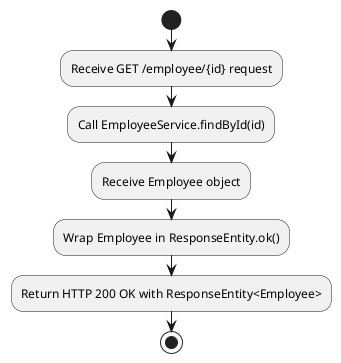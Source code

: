@startuml
start
:Receive GET /employee/{id} request;
:Call EmployeeService.findById(id);
:Receive Employee object;
:Wrap Employee in ResponseEntity.ok();
:Return HTTP 200 OK with ResponseEntity<Employee>;
stop
@enduml
